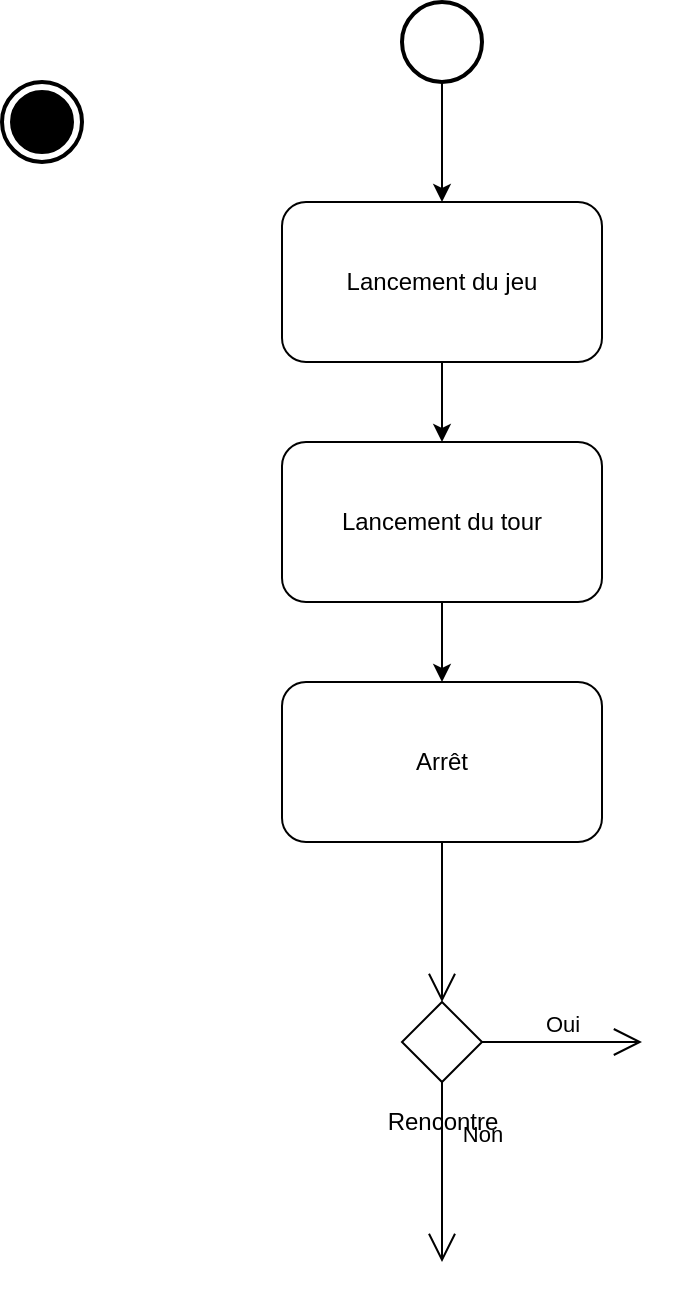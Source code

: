 <mxfile version="12.1.3" type="device" pages="1"><diagram id="zAtwHTisWMmFyUobEVWX" name="Page-1"><mxGraphModel dx="2048" dy="1078" grid="1" gridSize="10" guides="1" tooltips="1" connect="1" arrows="1" fold="1" page="1" pageScale="1" pageWidth="827" pageHeight="1169" math="0" shadow="0"><root><mxCell id="0"/><mxCell id="1" parent="0"/><mxCell id="iE6xycPmR3PR9TDxZaIw-15" style="edgeStyle=orthogonalEdgeStyle;rounded=0;orthogonalLoop=1;jettySize=auto;html=1;exitX=0.5;exitY=1;exitDx=0;exitDy=0;entryX=0.5;entryY=0;entryDx=0;entryDy=0;" edge="1" parent="1" source="iE6xycPmR3PR9TDxZaIw-2" target="iE6xycPmR3PR9TDxZaIw-8"><mxGeometry relative="1" as="geometry"/></mxCell><mxCell id="iE6xycPmR3PR9TDxZaIw-2" value="Lancement du jeu" style="shape=rect;html=1;rounded=1;whiteSpace=wrap;align=center;" vertex="1" parent="1"><mxGeometry x="300" y="110" width="160" height="80" as="geometry"/></mxCell><mxCell id="iE6xycPmR3PR9TDxZaIw-3" value="Rencontre" style="shape=rhombus;html=1;verticalLabelPosition=bottom;verticalAlignment=top;" vertex="1" parent="1"><mxGeometry x="360" y="510" width="40" height="40" as="geometry"/></mxCell><mxCell id="iE6xycPmR3PR9TDxZaIw-4" value="" style="edgeStyle=elbowEdgeStyle;html=1;elbow=horizontal;align=right;verticalAlign=bottom;endArrow=none;rounded=0;labelBackgroundColor=none;startArrow=open;startSize=12;entryX=0.5;entryY=1;entryDx=0;entryDy=0;" edge="1" parent="1" target="iE6xycPmR3PR9TDxZaIw-7"><mxGeometry relative="1" as="geometry"><mxPoint x="380" y="470" as="targetPoint"/><mxPoint x="380" y="510" as="sourcePoint"/></mxGeometry></mxCell><mxCell id="iE6xycPmR3PR9TDxZaIw-5" value="Oui" style="edgeStyle=elbowEdgeStyle;html=1;elbow=vertical;verticalAlign=bottom;endArrow=open;rounded=0;labelBackgroundColor=none;endSize=12;" edge="1" source="iE6xycPmR3PR9TDxZaIw-3" parent="1"><mxGeometry relative="1" as="geometry"><mxPoint x="480" y="530" as="targetPoint"/></mxGeometry></mxCell><mxCell id="iE6xycPmR3PR9TDxZaIw-6" value="Non" style="edgeStyle=elbowEdgeStyle;html=1;elbow=vertical;verticalAlign=bottom;endArrow=open;rounded=0;labelBackgroundColor=none;endSize=12;exitX=0.5;exitY=1;exitDx=0;exitDy=0;" edge="1" source="iE6xycPmR3PR9TDxZaIw-3" parent="1"><mxGeometry y="22" relative="1" as="geometry"><mxPoint x="380" y="640" as="targetPoint"/><Array as="points"/><mxPoint x="-2" y="-10" as="offset"/></mxGeometry></mxCell><mxCell id="iE6xycPmR3PR9TDxZaIw-7" value="Arrêt" style="shape=rect;html=1;rounded=1;whiteSpace=wrap;align=center;" vertex="1" parent="1"><mxGeometry x="300" y="350" width="160" height="80" as="geometry"/></mxCell><mxCell id="iE6xycPmR3PR9TDxZaIw-16" style="edgeStyle=orthogonalEdgeStyle;rounded=0;orthogonalLoop=1;jettySize=auto;html=1;exitX=0.5;exitY=1;exitDx=0;exitDy=0;entryX=0.5;entryY=0;entryDx=0;entryDy=0;" edge="1" parent="1" source="iE6xycPmR3PR9TDxZaIw-8" target="iE6xycPmR3PR9TDxZaIw-7"><mxGeometry relative="1" as="geometry"/></mxCell><mxCell id="iE6xycPmR3PR9TDxZaIw-8" value="&lt;div&gt;Lancement du tour&lt;/div&gt;" style="shape=rect;html=1;rounded=1;whiteSpace=wrap;align=center;" vertex="1" parent="1"><mxGeometry x="300" y="230" width="160" height="80" as="geometry"/></mxCell><mxCell id="iE6xycPmR3PR9TDxZaIw-11" value="" style="html=1;shape=mxgraph.sysml.actFinal;strokeWidth=2;verticalLabelPosition=bottom;verticalAlignment=top;" vertex="1" parent="1"><mxGeometry x="160" y="50" width="40" height="40" as="geometry"/></mxCell><mxCell id="iE6xycPmR3PR9TDxZaIw-14" style="edgeStyle=orthogonalEdgeStyle;rounded=0;orthogonalLoop=1;jettySize=auto;html=1;exitX=0.5;exitY=1;exitDx=0;exitDy=0;entryX=0.5;entryY=0;entryDx=0;entryDy=0;" edge="1" parent="1" source="iE6xycPmR3PR9TDxZaIw-12" target="iE6xycPmR3PR9TDxZaIw-2"><mxGeometry relative="1" as="geometry"/></mxCell><mxCell id="iE6xycPmR3PR9TDxZaIw-12" value="" style="shape=ellipse;html=1;illColor=#000000;strokeWidth=2;verticalLabelPosition=bottom;verticalAlignment=top;perimeter=ellipsePerimeter;" vertex="1" parent="1"><mxGeometry x="360" y="10" width="40" height="40" as="geometry"/></mxCell></root></mxGraphModel></diagram></mxfile>